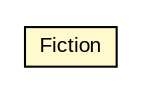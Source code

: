 #!/usr/local/bin/dot
#
# Class diagram 
# Generated by UMLGraph version R5_6 (http://www.umlgraph.org/)
#

digraph G {
	edge [fontname="arial",fontsize=10,labelfontname="arial",labelfontsize=10];
	node [fontname="arial",fontsize=10,shape=plaintext];
	nodesep=0.25;
	ranksep=0.5;
	// xml.third_party.jaxb.library.dtos.Fiction
	c14105 [label=<<table title="xml.third_party.jaxb.library.dtos.Fiction" border="0" cellborder="1" cellspacing="0" cellpadding="2" port="p" bgcolor="lemonChiffon" href="./Fiction.html">
		<tr><td><table border="0" cellspacing="0" cellpadding="1">
<tr><td align="center" balign="center"> Fiction </td></tr>
		</table></td></tr>
		</table>>, URL="./Fiction.html", fontname="arial", fontcolor="black", fontsize=10.0];
}

